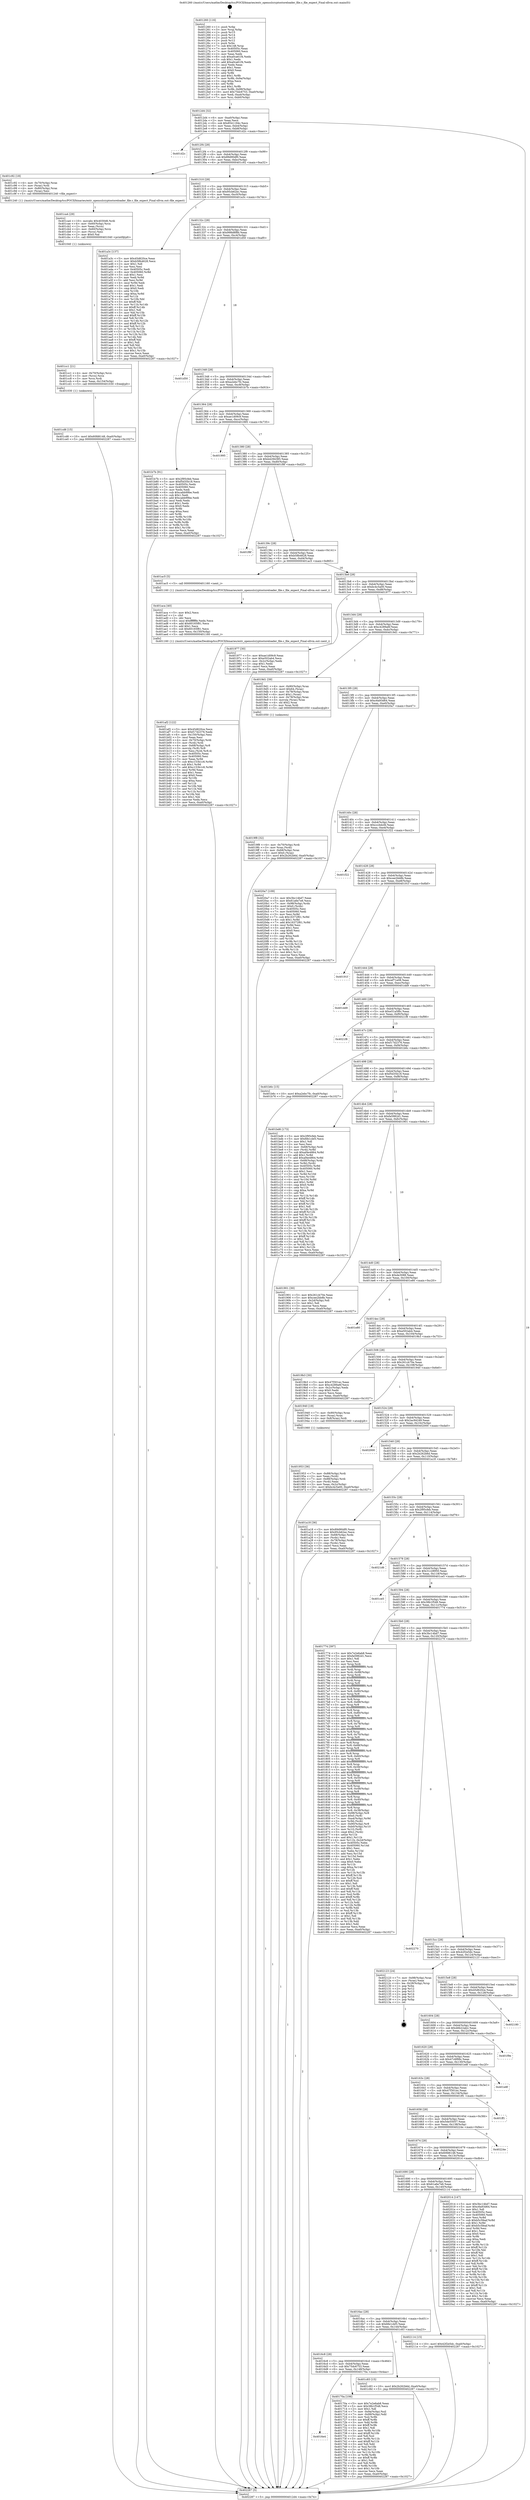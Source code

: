 digraph "0x401260" {
  label = "0x401260 (/mnt/c/Users/mathe/Desktop/tcc/POCII/binaries/extr_opensslcryptostoreloader_file.c_file_expect_Final-ollvm.out::main(0))"
  labelloc = "t"
  node[shape=record]

  Entry [label="",width=0.3,height=0.3,shape=circle,fillcolor=black,style=filled]
  "0x4012d4" [label="{
     0x4012d4 [32]\l
     | [instrs]\l
     &nbsp;&nbsp;0x4012d4 \<+6\>: mov -0xa0(%rbp),%eax\l
     &nbsp;&nbsp;0x4012da \<+2\>: mov %eax,%ecx\l
     &nbsp;&nbsp;0x4012dc \<+6\>: sub $0x8541194c,%ecx\l
     &nbsp;&nbsp;0x4012e2 \<+6\>: mov %eax,-0xb4(%rbp)\l
     &nbsp;&nbsp;0x4012e8 \<+6\>: mov %ecx,-0xb8(%rbp)\l
     &nbsp;&nbsp;0x4012ee \<+6\>: je 0000000000401d2c \<main+0xacc\>\l
  }"]
  "0x401d2c" [label="{
     0x401d2c\l
  }", style=dashed]
  "0x4012f4" [label="{
     0x4012f4 [28]\l
     | [instrs]\l
     &nbsp;&nbsp;0x4012f4 \<+5\>: jmp 00000000004012f9 \<main+0x99\>\l
     &nbsp;&nbsp;0x4012f9 \<+6\>: mov -0xb4(%rbp),%eax\l
     &nbsp;&nbsp;0x4012ff \<+5\>: sub $0x89d90df0,%eax\l
     &nbsp;&nbsp;0x401304 \<+6\>: mov %eax,-0xbc(%rbp)\l
     &nbsp;&nbsp;0x40130a \<+6\>: je 0000000000401c92 \<main+0xa32\>\l
  }"]
  Exit [label="",width=0.3,height=0.3,shape=circle,fillcolor=black,style=filled,peripheries=2]
  "0x401c92" [label="{
     0x401c92 [18]\l
     | [instrs]\l
     &nbsp;&nbsp;0x401c92 \<+4\>: mov -0x70(%rbp),%rax\l
     &nbsp;&nbsp;0x401c96 \<+3\>: mov (%rax),%rdi\l
     &nbsp;&nbsp;0x401c99 \<+4\>: mov -0x80(%rbp),%rax\l
     &nbsp;&nbsp;0x401c9d \<+2\>: mov (%rax),%esi\l
     &nbsp;&nbsp;0x401c9f \<+5\>: call 0000000000401240 \<file_expect\>\l
     | [calls]\l
     &nbsp;&nbsp;0x401240 \{1\} (/mnt/c/Users/mathe/Desktop/tcc/POCII/binaries/extr_opensslcryptostoreloader_file.c_file_expect_Final-ollvm.out::file_expect)\l
  }"]
  "0x401310" [label="{
     0x401310 [28]\l
     | [instrs]\l
     &nbsp;&nbsp;0x401310 \<+5\>: jmp 0000000000401315 \<main+0xb5\>\l
     &nbsp;&nbsp;0x401315 \<+6\>: mov -0xb4(%rbp),%eax\l
     &nbsp;&nbsp;0x40131b \<+5\>: sub $0x95cb62ec,%eax\l
     &nbsp;&nbsp;0x401320 \<+6\>: mov %eax,-0xc0(%rbp)\l
     &nbsp;&nbsp;0x401326 \<+6\>: je 0000000000401a3c \<main+0x7dc\>\l
  }"]
  "0x401cd6" [label="{
     0x401cd6 [15]\l
     | [instrs]\l
     &nbsp;&nbsp;0x401cd6 \<+10\>: movl $0x60fd6148,-0xa0(%rbp)\l
     &nbsp;&nbsp;0x401ce0 \<+5\>: jmp 0000000000402287 \<main+0x1027\>\l
  }"]
  "0x401a3c" [label="{
     0x401a3c [137]\l
     | [instrs]\l
     &nbsp;&nbsp;0x401a3c \<+5\>: mov $0x45d620ce,%eax\l
     &nbsp;&nbsp;0x401a41 \<+5\>: mov $0xb58b4628,%ecx\l
     &nbsp;&nbsp;0x401a46 \<+2\>: mov $0x1,%dl\l
     &nbsp;&nbsp;0x401a48 \<+2\>: xor %esi,%esi\l
     &nbsp;&nbsp;0x401a4a \<+7\>: mov 0x40505c,%edi\l
     &nbsp;&nbsp;0x401a51 \<+8\>: mov 0x405060,%r8d\l
     &nbsp;&nbsp;0x401a59 \<+3\>: sub $0x1,%esi\l
     &nbsp;&nbsp;0x401a5c \<+3\>: mov %edi,%r9d\l
     &nbsp;&nbsp;0x401a5f \<+3\>: add %esi,%r9d\l
     &nbsp;&nbsp;0x401a62 \<+4\>: imul %r9d,%edi\l
     &nbsp;&nbsp;0x401a66 \<+3\>: and $0x1,%edi\l
     &nbsp;&nbsp;0x401a69 \<+3\>: cmp $0x0,%edi\l
     &nbsp;&nbsp;0x401a6c \<+4\>: sete %r10b\l
     &nbsp;&nbsp;0x401a70 \<+4\>: cmp $0xa,%r8d\l
     &nbsp;&nbsp;0x401a74 \<+4\>: setl %r11b\l
     &nbsp;&nbsp;0x401a78 \<+3\>: mov %r10b,%bl\l
     &nbsp;&nbsp;0x401a7b \<+3\>: xor $0xff,%bl\l
     &nbsp;&nbsp;0x401a7e \<+3\>: mov %r11b,%r14b\l
     &nbsp;&nbsp;0x401a81 \<+4\>: xor $0xff,%r14b\l
     &nbsp;&nbsp;0x401a85 \<+3\>: xor $0x1,%dl\l
     &nbsp;&nbsp;0x401a88 \<+3\>: mov %bl,%r15b\l
     &nbsp;&nbsp;0x401a8b \<+4\>: and $0xff,%r15b\l
     &nbsp;&nbsp;0x401a8f \<+3\>: and %dl,%r10b\l
     &nbsp;&nbsp;0x401a92 \<+3\>: mov %r14b,%r12b\l
     &nbsp;&nbsp;0x401a95 \<+4\>: and $0xff,%r12b\l
     &nbsp;&nbsp;0x401a99 \<+3\>: and %dl,%r11b\l
     &nbsp;&nbsp;0x401a9c \<+3\>: or %r10b,%r15b\l
     &nbsp;&nbsp;0x401a9f \<+3\>: or %r11b,%r12b\l
     &nbsp;&nbsp;0x401aa2 \<+3\>: xor %r12b,%r15b\l
     &nbsp;&nbsp;0x401aa5 \<+3\>: or %r14b,%bl\l
     &nbsp;&nbsp;0x401aa8 \<+3\>: xor $0xff,%bl\l
     &nbsp;&nbsp;0x401aab \<+3\>: or $0x1,%dl\l
     &nbsp;&nbsp;0x401aae \<+2\>: and %dl,%bl\l
     &nbsp;&nbsp;0x401ab0 \<+3\>: or %bl,%r15b\l
     &nbsp;&nbsp;0x401ab3 \<+4\>: test $0x1,%r15b\l
     &nbsp;&nbsp;0x401ab7 \<+3\>: cmovne %ecx,%eax\l
     &nbsp;&nbsp;0x401aba \<+6\>: mov %eax,-0xa0(%rbp)\l
     &nbsp;&nbsp;0x401ac0 \<+5\>: jmp 0000000000402287 \<main+0x1027\>\l
  }"]
  "0x40132c" [label="{
     0x40132c [28]\l
     | [instrs]\l
     &nbsp;&nbsp;0x40132c \<+5\>: jmp 0000000000401331 \<main+0xd1\>\l
     &nbsp;&nbsp;0x401331 \<+6\>: mov -0xb4(%rbp),%eax\l
     &nbsp;&nbsp;0x401337 \<+5\>: sub $0x998d8f8b,%eax\l
     &nbsp;&nbsp;0x40133c \<+6\>: mov %eax,-0xc4(%rbp)\l
     &nbsp;&nbsp;0x401342 \<+6\>: je 0000000000401d50 \<main+0xaf0\>\l
  }"]
  "0x401cc1" [label="{
     0x401cc1 [21]\l
     | [instrs]\l
     &nbsp;&nbsp;0x401cc1 \<+4\>: mov -0x70(%rbp),%rcx\l
     &nbsp;&nbsp;0x401cc5 \<+3\>: mov (%rcx),%rcx\l
     &nbsp;&nbsp;0x401cc8 \<+3\>: mov %rcx,%rdi\l
     &nbsp;&nbsp;0x401ccb \<+6\>: mov %eax,-0x154(%rbp)\l
     &nbsp;&nbsp;0x401cd1 \<+5\>: call 0000000000401030 \<free@plt\>\l
     | [calls]\l
     &nbsp;&nbsp;0x401030 \{1\} (unknown)\l
  }"]
  "0x401d50" [label="{
     0x401d50\l
  }", style=dashed]
  "0x401348" [label="{
     0x401348 [28]\l
     | [instrs]\l
     &nbsp;&nbsp;0x401348 \<+5\>: jmp 000000000040134d \<main+0xed\>\l
     &nbsp;&nbsp;0x40134d \<+6\>: mov -0xb4(%rbp),%eax\l
     &nbsp;&nbsp;0x401353 \<+5\>: sub $0xa2ebc7fc,%eax\l
     &nbsp;&nbsp;0x401358 \<+6\>: mov %eax,-0xc8(%rbp)\l
     &nbsp;&nbsp;0x40135e \<+6\>: je 0000000000401b7b \<main+0x91b\>\l
  }"]
  "0x401ca4" [label="{
     0x401ca4 [29]\l
     | [instrs]\l
     &nbsp;&nbsp;0x401ca4 \<+10\>: movabs $0x4030d6,%rdi\l
     &nbsp;&nbsp;0x401cae \<+4\>: mov -0x60(%rbp),%rcx\l
     &nbsp;&nbsp;0x401cb2 \<+2\>: mov %eax,(%rcx)\l
     &nbsp;&nbsp;0x401cb4 \<+4\>: mov -0x60(%rbp),%rcx\l
     &nbsp;&nbsp;0x401cb8 \<+2\>: mov (%rcx),%esi\l
     &nbsp;&nbsp;0x401cba \<+2\>: mov $0x0,%al\l
     &nbsp;&nbsp;0x401cbc \<+5\>: call 0000000000401040 \<printf@plt\>\l
     | [calls]\l
     &nbsp;&nbsp;0x401040 \{1\} (unknown)\l
  }"]
  "0x401b7b" [label="{
     0x401b7b [91]\l
     | [instrs]\l
     &nbsp;&nbsp;0x401b7b \<+5\>: mov $0x2f95cfeb,%eax\l
     &nbsp;&nbsp;0x401b80 \<+5\>: mov $0xf5d35b18,%ecx\l
     &nbsp;&nbsp;0x401b85 \<+7\>: mov 0x40505c,%edx\l
     &nbsp;&nbsp;0x401b8c \<+7\>: mov 0x405060,%esi\l
     &nbsp;&nbsp;0x401b93 \<+2\>: mov %edx,%edi\l
     &nbsp;&nbsp;0x401b95 \<+6\>: sub $0xcabb99be,%edi\l
     &nbsp;&nbsp;0x401b9b \<+3\>: sub $0x1,%edi\l
     &nbsp;&nbsp;0x401b9e \<+6\>: add $0xcabb99be,%edi\l
     &nbsp;&nbsp;0x401ba4 \<+3\>: imul %edi,%edx\l
     &nbsp;&nbsp;0x401ba7 \<+3\>: and $0x1,%edx\l
     &nbsp;&nbsp;0x401baa \<+3\>: cmp $0x0,%edx\l
     &nbsp;&nbsp;0x401bad \<+4\>: sete %r8b\l
     &nbsp;&nbsp;0x401bb1 \<+3\>: cmp $0xa,%esi\l
     &nbsp;&nbsp;0x401bb4 \<+4\>: setl %r9b\l
     &nbsp;&nbsp;0x401bb8 \<+3\>: mov %r8b,%r10b\l
     &nbsp;&nbsp;0x401bbb \<+3\>: and %r9b,%r10b\l
     &nbsp;&nbsp;0x401bbe \<+3\>: xor %r9b,%r8b\l
     &nbsp;&nbsp;0x401bc1 \<+3\>: or %r8b,%r10b\l
     &nbsp;&nbsp;0x401bc4 \<+4\>: test $0x1,%r10b\l
     &nbsp;&nbsp;0x401bc8 \<+3\>: cmovne %ecx,%eax\l
     &nbsp;&nbsp;0x401bcb \<+6\>: mov %eax,-0xa0(%rbp)\l
     &nbsp;&nbsp;0x401bd1 \<+5\>: jmp 0000000000402287 \<main+0x1027\>\l
  }"]
  "0x401364" [label="{
     0x401364 [28]\l
     | [instrs]\l
     &nbsp;&nbsp;0x401364 \<+5\>: jmp 0000000000401369 \<main+0x109\>\l
     &nbsp;&nbsp;0x401369 \<+6\>: mov -0xb4(%rbp),%eax\l
     &nbsp;&nbsp;0x40136f \<+5\>: sub $0xae1d09c9,%eax\l
     &nbsp;&nbsp;0x401374 \<+6\>: mov %eax,-0xcc(%rbp)\l
     &nbsp;&nbsp;0x40137a \<+6\>: je 0000000000401995 \<main+0x735\>\l
  }"]
  "0x401af2" [label="{
     0x401af2 [122]\l
     | [instrs]\l
     &nbsp;&nbsp;0x401af2 \<+5\>: mov $0x45d620ce,%ecx\l
     &nbsp;&nbsp;0x401af7 \<+5\>: mov $0xf17d2376,%edx\l
     &nbsp;&nbsp;0x401afc \<+6\>: mov -0x150(%rbp),%esi\l
     &nbsp;&nbsp;0x401b02 \<+3\>: imul %eax,%esi\l
     &nbsp;&nbsp;0x401b05 \<+4\>: mov -0x70(%rbp),%rdi\l
     &nbsp;&nbsp;0x401b09 \<+3\>: mov (%rdi),%rdi\l
     &nbsp;&nbsp;0x401b0c \<+4\>: mov -0x68(%rbp),%r8\l
     &nbsp;&nbsp;0x401b10 \<+3\>: movslq (%r8),%r8\l
     &nbsp;&nbsp;0x401b13 \<+4\>: mov %esi,(%rdi,%r8,4)\l
     &nbsp;&nbsp;0x401b17 \<+7\>: mov 0x40505c,%eax\l
     &nbsp;&nbsp;0x401b1e \<+7\>: mov 0x405060,%esi\l
     &nbsp;&nbsp;0x401b25 \<+3\>: mov %eax,%r9d\l
     &nbsp;&nbsp;0x401b28 \<+7\>: sub $0xc153b1c6,%r9d\l
     &nbsp;&nbsp;0x401b2f \<+4\>: sub $0x1,%r9d\l
     &nbsp;&nbsp;0x401b33 \<+7\>: add $0xc153b1c6,%r9d\l
     &nbsp;&nbsp;0x401b3a \<+4\>: imul %r9d,%eax\l
     &nbsp;&nbsp;0x401b3e \<+3\>: and $0x1,%eax\l
     &nbsp;&nbsp;0x401b41 \<+3\>: cmp $0x0,%eax\l
     &nbsp;&nbsp;0x401b44 \<+4\>: sete %r10b\l
     &nbsp;&nbsp;0x401b48 \<+3\>: cmp $0xa,%esi\l
     &nbsp;&nbsp;0x401b4b \<+4\>: setl %r11b\l
     &nbsp;&nbsp;0x401b4f \<+3\>: mov %r10b,%bl\l
     &nbsp;&nbsp;0x401b52 \<+3\>: and %r11b,%bl\l
     &nbsp;&nbsp;0x401b55 \<+3\>: xor %r11b,%r10b\l
     &nbsp;&nbsp;0x401b58 \<+3\>: or %r10b,%bl\l
     &nbsp;&nbsp;0x401b5b \<+3\>: test $0x1,%bl\l
     &nbsp;&nbsp;0x401b5e \<+3\>: cmovne %edx,%ecx\l
     &nbsp;&nbsp;0x401b61 \<+6\>: mov %ecx,-0xa0(%rbp)\l
     &nbsp;&nbsp;0x401b67 \<+5\>: jmp 0000000000402287 \<main+0x1027\>\l
  }"]
  "0x401995" [label="{
     0x401995\l
  }", style=dashed]
  "0x401380" [label="{
     0x401380 [28]\l
     | [instrs]\l
     &nbsp;&nbsp;0x401380 \<+5\>: jmp 0000000000401385 \<main+0x125\>\l
     &nbsp;&nbsp;0x401385 \<+6\>: mov -0xb4(%rbp),%eax\l
     &nbsp;&nbsp;0x40138b \<+5\>: sub $0xb4294385,%eax\l
     &nbsp;&nbsp;0x401390 \<+6\>: mov %eax,-0xd0(%rbp)\l
     &nbsp;&nbsp;0x401396 \<+6\>: je 0000000000401f8f \<main+0xd2f\>\l
  }"]
  "0x401aca" [label="{
     0x401aca [40]\l
     | [instrs]\l
     &nbsp;&nbsp;0x401aca \<+5\>: mov $0x2,%ecx\l
     &nbsp;&nbsp;0x401acf \<+1\>: cltd\l
     &nbsp;&nbsp;0x401ad0 \<+2\>: idiv %ecx\l
     &nbsp;&nbsp;0x401ad2 \<+6\>: imul $0xfffffffe,%edx,%ecx\l
     &nbsp;&nbsp;0x401ad8 \<+6\>: add $0x60165f81,%ecx\l
     &nbsp;&nbsp;0x401ade \<+3\>: add $0x1,%ecx\l
     &nbsp;&nbsp;0x401ae1 \<+6\>: sub $0x60165f81,%ecx\l
     &nbsp;&nbsp;0x401ae7 \<+6\>: mov %ecx,-0x150(%rbp)\l
     &nbsp;&nbsp;0x401aed \<+5\>: call 0000000000401160 \<next_i\>\l
     | [calls]\l
     &nbsp;&nbsp;0x401160 \{1\} (/mnt/c/Users/mathe/Desktop/tcc/POCII/binaries/extr_opensslcryptostoreloader_file.c_file_expect_Final-ollvm.out::next_i)\l
  }"]
  "0x401f8f" [label="{
     0x401f8f\l
  }", style=dashed]
  "0x40139c" [label="{
     0x40139c [28]\l
     | [instrs]\l
     &nbsp;&nbsp;0x40139c \<+5\>: jmp 00000000004013a1 \<main+0x141\>\l
     &nbsp;&nbsp;0x4013a1 \<+6\>: mov -0xb4(%rbp),%eax\l
     &nbsp;&nbsp;0x4013a7 \<+5\>: sub $0xb58b4628,%eax\l
     &nbsp;&nbsp;0x4013ac \<+6\>: mov %eax,-0xd4(%rbp)\l
     &nbsp;&nbsp;0x4013b2 \<+6\>: je 0000000000401ac5 \<main+0x865\>\l
  }"]
  "0x4019f8" [label="{
     0x4019f8 [32]\l
     | [instrs]\l
     &nbsp;&nbsp;0x4019f8 \<+4\>: mov -0x70(%rbp),%rdi\l
     &nbsp;&nbsp;0x4019fc \<+3\>: mov %rax,(%rdi)\l
     &nbsp;&nbsp;0x4019ff \<+4\>: mov -0x68(%rbp),%rax\l
     &nbsp;&nbsp;0x401a03 \<+6\>: movl $0x0,(%rax)\l
     &nbsp;&nbsp;0x401a09 \<+10\>: movl $0x2b262b6d,-0xa0(%rbp)\l
     &nbsp;&nbsp;0x401a13 \<+5\>: jmp 0000000000402287 \<main+0x1027\>\l
  }"]
  "0x401ac5" [label="{
     0x401ac5 [5]\l
     | [instrs]\l
     &nbsp;&nbsp;0x401ac5 \<+5\>: call 0000000000401160 \<next_i\>\l
     | [calls]\l
     &nbsp;&nbsp;0x401160 \{1\} (/mnt/c/Users/mathe/Desktop/tcc/POCII/binaries/extr_opensslcryptostoreloader_file.c_file_expect_Final-ollvm.out::next_i)\l
  }"]
  "0x4013b8" [label="{
     0x4013b8 [28]\l
     | [instrs]\l
     &nbsp;&nbsp;0x4013b8 \<+5\>: jmp 00000000004013bd \<main+0x15d\>\l
     &nbsp;&nbsp;0x4013bd \<+6\>: mov -0xb4(%rbp),%eax\l
     &nbsp;&nbsp;0x4013c3 \<+5\>: sub $0xbc4c5a00,%eax\l
     &nbsp;&nbsp;0x4013c8 \<+6\>: mov %eax,-0xd8(%rbp)\l
     &nbsp;&nbsp;0x4013ce \<+6\>: je 0000000000401977 \<main+0x717\>\l
  }"]
  "0x401953" [label="{
     0x401953 [36]\l
     | [instrs]\l
     &nbsp;&nbsp;0x401953 \<+7\>: mov -0x88(%rbp),%rdi\l
     &nbsp;&nbsp;0x40195a \<+2\>: mov %eax,(%rdi)\l
     &nbsp;&nbsp;0x40195c \<+7\>: mov -0x88(%rbp),%rdi\l
     &nbsp;&nbsp;0x401963 \<+2\>: mov (%rdi),%eax\l
     &nbsp;&nbsp;0x401965 \<+3\>: mov %eax,-0x2c(%rbp)\l
     &nbsp;&nbsp;0x401968 \<+10\>: movl $0xbc4c5a00,-0xa0(%rbp)\l
     &nbsp;&nbsp;0x401972 \<+5\>: jmp 0000000000402287 \<main+0x1027\>\l
  }"]
  "0x401977" [label="{
     0x401977 [30]\l
     | [instrs]\l
     &nbsp;&nbsp;0x401977 \<+5\>: mov $0xae1d09c9,%eax\l
     &nbsp;&nbsp;0x40197c \<+5\>: mov $0xe502ab4,%ecx\l
     &nbsp;&nbsp;0x401981 \<+3\>: mov -0x2c(%rbp),%edx\l
     &nbsp;&nbsp;0x401984 \<+3\>: cmp $0x1,%edx\l
     &nbsp;&nbsp;0x401987 \<+3\>: cmovl %ecx,%eax\l
     &nbsp;&nbsp;0x40198a \<+6\>: mov %eax,-0xa0(%rbp)\l
     &nbsp;&nbsp;0x401990 \<+5\>: jmp 0000000000402287 \<main+0x1027\>\l
  }"]
  "0x4013d4" [label="{
     0x4013d4 [28]\l
     | [instrs]\l
     &nbsp;&nbsp;0x4013d4 \<+5\>: jmp 00000000004013d9 \<main+0x179\>\l
     &nbsp;&nbsp;0x4013d9 \<+6\>: mov -0xb4(%rbp),%eax\l
     &nbsp;&nbsp;0x4013df \<+5\>: sub $0xc4289a6f,%eax\l
     &nbsp;&nbsp;0x4013e4 \<+6\>: mov %eax,-0xdc(%rbp)\l
     &nbsp;&nbsp;0x4013ea \<+6\>: je 00000000004019d1 \<main+0x771\>\l
  }"]
  "0x401260" [label="{
     0x401260 [116]\l
     | [instrs]\l
     &nbsp;&nbsp;0x401260 \<+1\>: push %rbp\l
     &nbsp;&nbsp;0x401261 \<+3\>: mov %rsp,%rbp\l
     &nbsp;&nbsp;0x401264 \<+2\>: push %r15\l
     &nbsp;&nbsp;0x401266 \<+2\>: push %r14\l
     &nbsp;&nbsp;0x401268 \<+2\>: push %r13\l
     &nbsp;&nbsp;0x40126a \<+2\>: push %r12\l
     &nbsp;&nbsp;0x40126c \<+1\>: push %rbx\l
     &nbsp;&nbsp;0x40126d \<+7\>: sub $0x148,%rsp\l
     &nbsp;&nbsp;0x401274 \<+7\>: mov 0x40505c,%eax\l
     &nbsp;&nbsp;0x40127b \<+7\>: mov 0x405060,%ecx\l
     &nbsp;&nbsp;0x401282 \<+2\>: mov %eax,%edx\l
     &nbsp;&nbsp;0x401284 \<+6\>: sub $0xa0ca61f4,%edx\l
     &nbsp;&nbsp;0x40128a \<+3\>: sub $0x1,%edx\l
     &nbsp;&nbsp;0x40128d \<+6\>: add $0xa0ca61f4,%edx\l
     &nbsp;&nbsp;0x401293 \<+3\>: imul %edx,%eax\l
     &nbsp;&nbsp;0x401296 \<+3\>: and $0x1,%eax\l
     &nbsp;&nbsp;0x401299 \<+3\>: cmp $0x0,%eax\l
     &nbsp;&nbsp;0x40129c \<+4\>: sete %r8b\l
     &nbsp;&nbsp;0x4012a0 \<+4\>: and $0x1,%r8b\l
     &nbsp;&nbsp;0x4012a4 \<+7\>: mov %r8b,-0x9a(%rbp)\l
     &nbsp;&nbsp;0x4012ab \<+3\>: cmp $0xa,%ecx\l
     &nbsp;&nbsp;0x4012ae \<+4\>: setl %r8b\l
     &nbsp;&nbsp;0x4012b2 \<+4\>: and $0x1,%r8b\l
     &nbsp;&nbsp;0x4012b6 \<+7\>: mov %r8b,-0x99(%rbp)\l
     &nbsp;&nbsp;0x4012bd \<+10\>: movl $0x75dc6753,-0xa0(%rbp)\l
     &nbsp;&nbsp;0x4012c7 \<+6\>: mov %edi,-0xa4(%rbp)\l
     &nbsp;&nbsp;0x4012cd \<+7\>: mov %rsi,-0xb0(%rbp)\l
  }"]
  "0x4019d1" [label="{
     0x4019d1 [39]\l
     | [instrs]\l
     &nbsp;&nbsp;0x4019d1 \<+4\>: mov -0x80(%rbp),%rax\l
     &nbsp;&nbsp;0x4019d5 \<+6\>: movl $0x64,(%rax)\l
     &nbsp;&nbsp;0x4019db \<+4\>: mov -0x78(%rbp),%rax\l
     &nbsp;&nbsp;0x4019df \<+6\>: movl $0x1,(%rax)\l
     &nbsp;&nbsp;0x4019e5 \<+4\>: mov -0x78(%rbp),%rax\l
     &nbsp;&nbsp;0x4019e9 \<+3\>: movslq (%rax),%rax\l
     &nbsp;&nbsp;0x4019ec \<+4\>: shl $0x2,%rax\l
     &nbsp;&nbsp;0x4019f0 \<+3\>: mov %rax,%rdi\l
     &nbsp;&nbsp;0x4019f3 \<+5\>: call 0000000000401050 \<malloc@plt\>\l
     | [calls]\l
     &nbsp;&nbsp;0x401050 \{1\} (unknown)\l
  }"]
  "0x4013f0" [label="{
     0x4013f0 [28]\l
     | [instrs]\l
     &nbsp;&nbsp;0x4013f0 \<+5\>: jmp 00000000004013f5 \<main+0x195\>\l
     &nbsp;&nbsp;0x4013f5 \<+6\>: mov -0xb4(%rbp),%eax\l
     &nbsp;&nbsp;0x4013fb \<+5\>: sub $0xc6a93d64,%eax\l
     &nbsp;&nbsp;0x401400 \<+6\>: mov %eax,-0xe0(%rbp)\l
     &nbsp;&nbsp;0x401406 \<+6\>: je 00000000004020a7 \<main+0xe47\>\l
  }"]
  "0x402287" [label="{
     0x402287 [5]\l
     | [instrs]\l
     &nbsp;&nbsp;0x402287 \<+5\>: jmp 00000000004012d4 \<main+0x74\>\l
  }"]
  "0x4020a7" [label="{
     0x4020a7 [109]\l
     | [instrs]\l
     &nbsp;&nbsp;0x4020a7 \<+5\>: mov $0x3bc14bd7,%eax\l
     &nbsp;&nbsp;0x4020ac \<+5\>: mov $0x61a6e7e6,%ecx\l
     &nbsp;&nbsp;0x4020b1 \<+7\>: mov -0x98(%rbp),%rdx\l
     &nbsp;&nbsp;0x4020b8 \<+6\>: movl $0x0,(%rdx)\l
     &nbsp;&nbsp;0x4020be \<+7\>: mov 0x40505c,%esi\l
     &nbsp;&nbsp;0x4020c5 \<+7\>: mov 0x405060,%edi\l
     &nbsp;&nbsp;0x4020cc \<+3\>: mov %esi,%r8d\l
     &nbsp;&nbsp;0x4020cf \<+7\>: sub $0x16372f61,%r8d\l
     &nbsp;&nbsp;0x4020d6 \<+4\>: sub $0x1,%r8d\l
     &nbsp;&nbsp;0x4020da \<+7\>: add $0x16372f61,%r8d\l
     &nbsp;&nbsp;0x4020e1 \<+4\>: imul %r8d,%esi\l
     &nbsp;&nbsp;0x4020e5 \<+3\>: and $0x1,%esi\l
     &nbsp;&nbsp;0x4020e8 \<+3\>: cmp $0x0,%esi\l
     &nbsp;&nbsp;0x4020eb \<+4\>: sete %r9b\l
     &nbsp;&nbsp;0x4020ef \<+3\>: cmp $0xa,%edi\l
     &nbsp;&nbsp;0x4020f2 \<+4\>: setl %r10b\l
     &nbsp;&nbsp;0x4020f6 \<+3\>: mov %r9b,%r11b\l
     &nbsp;&nbsp;0x4020f9 \<+3\>: and %r10b,%r11b\l
     &nbsp;&nbsp;0x4020fc \<+3\>: xor %r10b,%r9b\l
     &nbsp;&nbsp;0x4020ff \<+3\>: or %r9b,%r11b\l
     &nbsp;&nbsp;0x402102 \<+4\>: test $0x1,%r11b\l
     &nbsp;&nbsp;0x402106 \<+3\>: cmovne %ecx,%eax\l
     &nbsp;&nbsp;0x402109 \<+6\>: mov %eax,-0xa0(%rbp)\l
     &nbsp;&nbsp;0x40210f \<+5\>: jmp 0000000000402287 \<main+0x1027\>\l
  }"]
  "0x40140c" [label="{
     0x40140c [28]\l
     | [instrs]\l
     &nbsp;&nbsp;0x40140c \<+5\>: jmp 0000000000401411 \<main+0x1b1\>\l
     &nbsp;&nbsp;0x401411 \<+6\>: mov -0xb4(%rbp),%eax\l
     &nbsp;&nbsp;0x401417 \<+5\>: sub $0xcccbdcfd,%eax\l
     &nbsp;&nbsp;0x40141c \<+6\>: mov %eax,-0xe4(%rbp)\l
     &nbsp;&nbsp;0x401422 \<+6\>: je 0000000000401f22 \<main+0xcc2\>\l
  }"]
  "0x4016e4" [label="{
     0x4016e4\l
  }", style=dashed]
  "0x401f22" [label="{
     0x401f22\l
  }", style=dashed]
  "0x401428" [label="{
     0x401428 [28]\l
     | [instrs]\l
     &nbsp;&nbsp;0x401428 \<+5\>: jmp 000000000040142d \<main+0x1cd\>\l
     &nbsp;&nbsp;0x40142d \<+6\>: mov -0xb4(%rbp),%eax\l
     &nbsp;&nbsp;0x401433 \<+5\>: sub $0xcee2bb8b,%eax\l
     &nbsp;&nbsp;0x401438 \<+6\>: mov %eax,-0xe8(%rbp)\l
     &nbsp;&nbsp;0x40143e \<+6\>: je 000000000040191f \<main+0x6bf\>\l
  }"]
  "0x40170a" [label="{
     0x40170a [106]\l
     | [instrs]\l
     &nbsp;&nbsp;0x40170a \<+5\>: mov $0x7e2e6ab8,%eax\l
     &nbsp;&nbsp;0x40170f \<+5\>: mov $0x38b1f548,%ecx\l
     &nbsp;&nbsp;0x401714 \<+2\>: mov $0x1,%dl\l
     &nbsp;&nbsp;0x401716 \<+7\>: mov -0x9a(%rbp),%sil\l
     &nbsp;&nbsp;0x40171d \<+7\>: mov -0x99(%rbp),%dil\l
     &nbsp;&nbsp;0x401724 \<+3\>: mov %sil,%r8b\l
     &nbsp;&nbsp;0x401727 \<+4\>: xor $0xff,%r8b\l
     &nbsp;&nbsp;0x40172b \<+3\>: mov %dil,%r9b\l
     &nbsp;&nbsp;0x40172e \<+4\>: xor $0xff,%r9b\l
     &nbsp;&nbsp;0x401732 \<+3\>: xor $0x1,%dl\l
     &nbsp;&nbsp;0x401735 \<+3\>: mov %r8b,%r10b\l
     &nbsp;&nbsp;0x401738 \<+4\>: and $0xff,%r10b\l
     &nbsp;&nbsp;0x40173c \<+3\>: and %dl,%sil\l
     &nbsp;&nbsp;0x40173f \<+3\>: mov %r9b,%r11b\l
     &nbsp;&nbsp;0x401742 \<+4\>: and $0xff,%r11b\l
     &nbsp;&nbsp;0x401746 \<+3\>: and %dl,%dil\l
     &nbsp;&nbsp;0x401749 \<+3\>: or %sil,%r10b\l
     &nbsp;&nbsp;0x40174c \<+3\>: or %dil,%r11b\l
     &nbsp;&nbsp;0x40174f \<+3\>: xor %r11b,%r10b\l
     &nbsp;&nbsp;0x401752 \<+3\>: or %r9b,%r8b\l
     &nbsp;&nbsp;0x401755 \<+4\>: xor $0xff,%r8b\l
     &nbsp;&nbsp;0x401759 \<+3\>: or $0x1,%dl\l
     &nbsp;&nbsp;0x40175c \<+3\>: and %dl,%r8b\l
     &nbsp;&nbsp;0x40175f \<+3\>: or %r8b,%r10b\l
     &nbsp;&nbsp;0x401762 \<+4\>: test $0x1,%r10b\l
     &nbsp;&nbsp;0x401766 \<+3\>: cmovne %ecx,%eax\l
     &nbsp;&nbsp;0x401769 \<+6\>: mov %eax,-0xa0(%rbp)\l
     &nbsp;&nbsp;0x40176f \<+5\>: jmp 0000000000402287 \<main+0x1027\>\l
  }"]
  "0x40191f" [label="{
     0x40191f\l
  }", style=dashed]
  "0x401444" [label="{
     0x401444 [28]\l
     | [instrs]\l
     &nbsp;&nbsp;0x401444 \<+5\>: jmp 0000000000401449 \<main+0x1e9\>\l
     &nbsp;&nbsp;0x401449 \<+6\>: mov -0xb4(%rbp),%eax\l
     &nbsp;&nbsp;0x40144f \<+5\>: sub $0xcef71e08,%eax\l
     &nbsp;&nbsp;0x401454 \<+6\>: mov %eax,-0xec(%rbp)\l
     &nbsp;&nbsp;0x40145a \<+6\>: je 0000000000401dd9 \<main+0xb79\>\l
  }"]
  "0x4016c8" [label="{
     0x4016c8 [28]\l
     | [instrs]\l
     &nbsp;&nbsp;0x4016c8 \<+5\>: jmp 00000000004016cd \<main+0x46d\>\l
     &nbsp;&nbsp;0x4016cd \<+6\>: mov -0xb4(%rbp),%eax\l
     &nbsp;&nbsp;0x4016d3 \<+5\>: sub $0x75dc6753,%eax\l
     &nbsp;&nbsp;0x4016d8 \<+6\>: mov %eax,-0x148(%rbp)\l
     &nbsp;&nbsp;0x4016de \<+6\>: je 000000000040170a \<main+0x4aa\>\l
  }"]
  "0x401dd9" [label="{
     0x401dd9\l
  }", style=dashed]
  "0x401460" [label="{
     0x401460 [28]\l
     | [instrs]\l
     &nbsp;&nbsp;0x401460 \<+5\>: jmp 0000000000401465 \<main+0x205\>\l
     &nbsp;&nbsp;0x401465 \<+6\>: mov -0xb4(%rbp),%eax\l
     &nbsp;&nbsp;0x40146b \<+5\>: sub $0xe51a5f6c,%eax\l
     &nbsp;&nbsp;0x401470 \<+6\>: mov %eax,-0xf0(%rbp)\l
     &nbsp;&nbsp;0x401476 \<+6\>: je 00000000004021f8 \<main+0xf98\>\l
  }"]
  "0x401c83" [label="{
     0x401c83 [15]\l
     | [instrs]\l
     &nbsp;&nbsp;0x401c83 \<+10\>: movl $0x2b262b6d,-0xa0(%rbp)\l
     &nbsp;&nbsp;0x401c8d \<+5\>: jmp 0000000000402287 \<main+0x1027\>\l
  }"]
  "0x4021f8" [label="{
     0x4021f8\l
  }", style=dashed]
  "0x40147c" [label="{
     0x40147c [28]\l
     | [instrs]\l
     &nbsp;&nbsp;0x40147c \<+5\>: jmp 0000000000401481 \<main+0x221\>\l
     &nbsp;&nbsp;0x401481 \<+6\>: mov -0xb4(%rbp),%eax\l
     &nbsp;&nbsp;0x401487 \<+5\>: sub $0xf17d2376,%eax\l
     &nbsp;&nbsp;0x40148c \<+6\>: mov %eax,-0xf4(%rbp)\l
     &nbsp;&nbsp;0x401492 \<+6\>: je 0000000000401b6c \<main+0x90c\>\l
  }"]
  "0x4016ac" [label="{
     0x4016ac [28]\l
     | [instrs]\l
     &nbsp;&nbsp;0x4016ac \<+5\>: jmp 00000000004016b1 \<main+0x451\>\l
     &nbsp;&nbsp;0x4016b1 \<+6\>: mov -0xb4(%rbp),%eax\l
     &nbsp;&nbsp;0x4016b7 \<+5\>: sub $0x6fe1cbf3,%eax\l
     &nbsp;&nbsp;0x4016bc \<+6\>: mov %eax,-0x144(%rbp)\l
     &nbsp;&nbsp;0x4016c2 \<+6\>: je 0000000000401c83 \<main+0xa23\>\l
  }"]
  "0x401b6c" [label="{
     0x401b6c [15]\l
     | [instrs]\l
     &nbsp;&nbsp;0x401b6c \<+10\>: movl $0xa2ebc7fc,-0xa0(%rbp)\l
     &nbsp;&nbsp;0x401b76 \<+5\>: jmp 0000000000402287 \<main+0x1027\>\l
  }"]
  "0x401498" [label="{
     0x401498 [28]\l
     | [instrs]\l
     &nbsp;&nbsp;0x401498 \<+5\>: jmp 000000000040149d \<main+0x23d\>\l
     &nbsp;&nbsp;0x40149d \<+6\>: mov -0xb4(%rbp),%eax\l
     &nbsp;&nbsp;0x4014a3 \<+5\>: sub $0xf5d35b18,%eax\l
     &nbsp;&nbsp;0x4014a8 \<+6\>: mov %eax,-0xf8(%rbp)\l
     &nbsp;&nbsp;0x4014ae \<+6\>: je 0000000000401bd6 \<main+0x976\>\l
  }"]
  "0x402114" [label="{
     0x402114 [15]\l
     | [instrs]\l
     &nbsp;&nbsp;0x402114 \<+10\>: movl $0x42f2e5dc,-0xa0(%rbp)\l
     &nbsp;&nbsp;0x40211e \<+5\>: jmp 0000000000402287 \<main+0x1027\>\l
  }"]
  "0x401bd6" [label="{
     0x401bd6 [173]\l
     | [instrs]\l
     &nbsp;&nbsp;0x401bd6 \<+5\>: mov $0x2f95cfeb,%eax\l
     &nbsp;&nbsp;0x401bdb \<+5\>: mov $0x6fe1cbf3,%ecx\l
     &nbsp;&nbsp;0x401be0 \<+2\>: mov $0x1,%dl\l
     &nbsp;&nbsp;0x401be2 \<+2\>: xor %esi,%esi\l
     &nbsp;&nbsp;0x401be4 \<+4\>: mov -0x68(%rbp),%rdi\l
     &nbsp;&nbsp;0x401be8 \<+3\>: mov (%rdi),%r8d\l
     &nbsp;&nbsp;0x401beb \<+7\>: sub $0xaf4e4864,%r8d\l
     &nbsp;&nbsp;0x401bf2 \<+4\>: add $0x1,%r8d\l
     &nbsp;&nbsp;0x401bf6 \<+7\>: add $0xaf4e4864,%r8d\l
     &nbsp;&nbsp;0x401bfd \<+4\>: mov -0x68(%rbp),%rdi\l
     &nbsp;&nbsp;0x401c01 \<+3\>: mov %r8d,(%rdi)\l
     &nbsp;&nbsp;0x401c04 \<+8\>: mov 0x40505c,%r8d\l
     &nbsp;&nbsp;0x401c0c \<+8\>: mov 0x405060,%r9d\l
     &nbsp;&nbsp;0x401c14 \<+3\>: sub $0x1,%esi\l
     &nbsp;&nbsp;0x401c17 \<+3\>: mov %r8d,%r10d\l
     &nbsp;&nbsp;0x401c1a \<+3\>: add %esi,%r10d\l
     &nbsp;&nbsp;0x401c1d \<+4\>: imul %r10d,%r8d\l
     &nbsp;&nbsp;0x401c21 \<+4\>: and $0x1,%r8d\l
     &nbsp;&nbsp;0x401c25 \<+4\>: cmp $0x0,%r8d\l
     &nbsp;&nbsp;0x401c29 \<+4\>: sete %r11b\l
     &nbsp;&nbsp;0x401c2d \<+4\>: cmp $0xa,%r9d\l
     &nbsp;&nbsp;0x401c31 \<+3\>: setl %bl\l
     &nbsp;&nbsp;0x401c34 \<+3\>: mov %r11b,%r14b\l
     &nbsp;&nbsp;0x401c37 \<+4\>: xor $0xff,%r14b\l
     &nbsp;&nbsp;0x401c3b \<+3\>: mov %bl,%r15b\l
     &nbsp;&nbsp;0x401c3e \<+4\>: xor $0xff,%r15b\l
     &nbsp;&nbsp;0x401c42 \<+3\>: xor $0x1,%dl\l
     &nbsp;&nbsp;0x401c45 \<+3\>: mov %r14b,%r12b\l
     &nbsp;&nbsp;0x401c48 \<+4\>: and $0xff,%r12b\l
     &nbsp;&nbsp;0x401c4c \<+3\>: and %dl,%r11b\l
     &nbsp;&nbsp;0x401c4f \<+3\>: mov %r15b,%r13b\l
     &nbsp;&nbsp;0x401c52 \<+4\>: and $0xff,%r13b\l
     &nbsp;&nbsp;0x401c56 \<+2\>: and %dl,%bl\l
     &nbsp;&nbsp;0x401c58 \<+3\>: or %r11b,%r12b\l
     &nbsp;&nbsp;0x401c5b \<+3\>: or %bl,%r13b\l
     &nbsp;&nbsp;0x401c5e \<+3\>: xor %r13b,%r12b\l
     &nbsp;&nbsp;0x401c61 \<+3\>: or %r15b,%r14b\l
     &nbsp;&nbsp;0x401c64 \<+4\>: xor $0xff,%r14b\l
     &nbsp;&nbsp;0x401c68 \<+3\>: or $0x1,%dl\l
     &nbsp;&nbsp;0x401c6b \<+3\>: and %dl,%r14b\l
     &nbsp;&nbsp;0x401c6e \<+3\>: or %r14b,%r12b\l
     &nbsp;&nbsp;0x401c71 \<+4\>: test $0x1,%r12b\l
     &nbsp;&nbsp;0x401c75 \<+3\>: cmovne %ecx,%eax\l
     &nbsp;&nbsp;0x401c78 \<+6\>: mov %eax,-0xa0(%rbp)\l
     &nbsp;&nbsp;0x401c7e \<+5\>: jmp 0000000000402287 \<main+0x1027\>\l
  }"]
  "0x4014b4" [label="{
     0x4014b4 [28]\l
     | [instrs]\l
     &nbsp;&nbsp;0x4014b4 \<+5\>: jmp 00000000004014b9 \<main+0x259\>\l
     &nbsp;&nbsp;0x4014b9 \<+6\>: mov -0xb4(%rbp),%eax\l
     &nbsp;&nbsp;0x4014bf \<+5\>: sub $0xfa5982d1,%eax\l
     &nbsp;&nbsp;0x4014c4 \<+6\>: mov %eax,-0xfc(%rbp)\l
     &nbsp;&nbsp;0x4014ca \<+6\>: je 0000000000401901 \<main+0x6a1\>\l
  }"]
  "0x401690" [label="{
     0x401690 [28]\l
     | [instrs]\l
     &nbsp;&nbsp;0x401690 \<+5\>: jmp 0000000000401695 \<main+0x435\>\l
     &nbsp;&nbsp;0x401695 \<+6\>: mov -0xb4(%rbp),%eax\l
     &nbsp;&nbsp;0x40169b \<+5\>: sub $0x61a6e7e6,%eax\l
     &nbsp;&nbsp;0x4016a0 \<+6\>: mov %eax,-0x140(%rbp)\l
     &nbsp;&nbsp;0x4016a6 \<+6\>: je 0000000000402114 \<main+0xeb4\>\l
  }"]
  "0x401901" [label="{
     0x401901 [30]\l
     | [instrs]\l
     &nbsp;&nbsp;0x401901 \<+5\>: mov $0x261cb70e,%eax\l
     &nbsp;&nbsp;0x401906 \<+5\>: mov $0xcee2bb8b,%ecx\l
     &nbsp;&nbsp;0x40190b \<+3\>: mov -0x2d(%rbp),%dl\l
     &nbsp;&nbsp;0x40190e \<+3\>: test $0x1,%dl\l
     &nbsp;&nbsp;0x401911 \<+3\>: cmovne %ecx,%eax\l
     &nbsp;&nbsp;0x401914 \<+6\>: mov %eax,-0xa0(%rbp)\l
     &nbsp;&nbsp;0x40191a \<+5\>: jmp 0000000000402287 \<main+0x1027\>\l
  }"]
  "0x4014d0" [label="{
     0x4014d0 [28]\l
     | [instrs]\l
     &nbsp;&nbsp;0x4014d0 \<+5\>: jmp 00000000004014d5 \<main+0x275\>\l
     &nbsp;&nbsp;0x4014d5 \<+6\>: mov -0xb4(%rbp),%eax\l
     &nbsp;&nbsp;0x4014db \<+5\>: sub $0xde3088,%eax\l
     &nbsp;&nbsp;0x4014e0 \<+6\>: mov %eax,-0x100(%rbp)\l
     &nbsp;&nbsp;0x4014e6 \<+6\>: je 0000000000401e80 \<main+0xc20\>\l
  }"]
  "0x402014" [label="{
     0x402014 [147]\l
     | [instrs]\l
     &nbsp;&nbsp;0x402014 \<+5\>: mov $0x3bc14bd7,%eax\l
     &nbsp;&nbsp;0x402019 \<+5\>: mov $0xc6a93d64,%ecx\l
     &nbsp;&nbsp;0x40201e \<+2\>: mov $0x1,%dl\l
     &nbsp;&nbsp;0x402020 \<+7\>: mov 0x40505c,%esi\l
     &nbsp;&nbsp;0x402027 \<+7\>: mov 0x405060,%edi\l
     &nbsp;&nbsp;0x40202e \<+3\>: mov %esi,%r8d\l
     &nbsp;&nbsp;0x402031 \<+7\>: sub $0xb5c5feaf,%r8d\l
     &nbsp;&nbsp;0x402038 \<+4\>: sub $0x1,%r8d\l
     &nbsp;&nbsp;0x40203c \<+7\>: add $0xb5c5feaf,%r8d\l
     &nbsp;&nbsp;0x402043 \<+4\>: imul %r8d,%esi\l
     &nbsp;&nbsp;0x402047 \<+3\>: and $0x1,%esi\l
     &nbsp;&nbsp;0x40204a \<+3\>: cmp $0x0,%esi\l
     &nbsp;&nbsp;0x40204d \<+4\>: sete %r9b\l
     &nbsp;&nbsp;0x402051 \<+3\>: cmp $0xa,%edi\l
     &nbsp;&nbsp;0x402054 \<+4\>: setl %r10b\l
     &nbsp;&nbsp;0x402058 \<+3\>: mov %r9b,%r11b\l
     &nbsp;&nbsp;0x40205b \<+4\>: xor $0xff,%r11b\l
     &nbsp;&nbsp;0x40205f \<+3\>: mov %r10b,%bl\l
     &nbsp;&nbsp;0x402062 \<+3\>: xor $0xff,%bl\l
     &nbsp;&nbsp;0x402065 \<+3\>: xor $0x1,%dl\l
     &nbsp;&nbsp;0x402068 \<+3\>: mov %r11b,%r14b\l
     &nbsp;&nbsp;0x40206b \<+4\>: and $0xff,%r14b\l
     &nbsp;&nbsp;0x40206f \<+3\>: and %dl,%r9b\l
     &nbsp;&nbsp;0x402072 \<+3\>: mov %bl,%r15b\l
     &nbsp;&nbsp;0x402075 \<+4\>: and $0xff,%r15b\l
     &nbsp;&nbsp;0x402079 \<+3\>: and %dl,%r10b\l
     &nbsp;&nbsp;0x40207c \<+3\>: or %r9b,%r14b\l
     &nbsp;&nbsp;0x40207f \<+3\>: or %r10b,%r15b\l
     &nbsp;&nbsp;0x402082 \<+3\>: xor %r15b,%r14b\l
     &nbsp;&nbsp;0x402085 \<+3\>: or %bl,%r11b\l
     &nbsp;&nbsp;0x402088 \<+4\>: xor $0xff,%r11b\l
     &nbsp;&nbsp;0x40208c \<+3\>: or $0x1,%dl\l
     &nbsp;&nbsp;0x40208f \<+3\>: and %dl,%r11b\l
     &nbsp;&nbsp;0x402092 \<+3\>: or %r11b,%r14b\l
     &nbsp;&nbsp;0x402095 \<+4\>: test $0x1,%r14b\l
     &nbsp;&nbsp;0x402099 \<+3\>: cmovne %ecx,%eax\l
     &nbsp;&nbsp;0x40209c \<+6\>: mov %eax,-0xa0(%rbp)\l
     &nbsp;&nbsp;0x4020a2 \<+5\>: jmp 0000000000402287 \<main+0x1027\>\l
  }"]
  "0x401e80" [label="{
     0x401e80\l
  }", style=dashed]
  "0x4014ec" [label="{
     0x4014ec [28]\l
     | [instrs]\l
     &nbsp;&nbsp;0x4014ec \<+5\>: jmp 00000000004014f1 \<main+0x291\>\l
     &nbsp;&nbsp;0x4014f1 \<+6\>: mov -0xb4(%rbp),%eax\l
     &nbsp;&nbsp;0x4014f7 \<+5\>: sub $0xe502ab4,%eax\l
     &nbsp;&nbsp;0x4014fc \<+6\>: mov %eax,-0x104(%rbp)\l
     &nbsp;&nbsp;0x401502 \<+6\>: je 00000000004019b3 \<main+0x753\>\l
  }"]
  "0x401674" [label="{
     0x401674 [28]\l
     | [instrs]\l
     &nbsp;&nbsp;0x401674 \<+5\>: jmp 0000000000401679 \<main+0x419\>\l
     &nbsp;&nbsp;0x401679 \<+6\>: mov -0xb4(%rbp),%eax\l
     &nbsp;&nbsp;0x40167f \<+5\>: sub $0x60fd6148,%eax\l
     &nbsp;&nbsp;0x401684 \<+6\>: mov %eax,-0x13c(%rbp)\l
     &nbsp;&nbsp;0x40168a \<+6\>: je 0000000000402014 \<main+0xdb4\>\l
  }"]
  "0x4019b3" [label="{
     0x4019b3 [30]\l
     | [instrs]\l
     &nbsp;&nbsp;0x4019b3 \<+5\>: mov $0x47f301ec,%eax\l
     &nbsp;&nbsp;0x4019b8 \<+5\>: mov $0xc4289a6f,%ecx\l
     &nbsp;&nbsp;0x4019bd \<+3\>: mov -0x2c(%rbp),%edx\l
     &nbsp;&nbsp;0x4019c0 \<+3\>: cmp $0x0,%edx\l
     &nbsp;&nbsp;0x4019c3 \<+3\>: cmove %ecx,%eax\l
     &nbsp;&nbsp;0x4019c6 \<+6\>: mov %eax,-0xa0(%rbp)\l
     &nbsp;&nbsp;0x4019cc \<+5\>: jmp 0000000000402287 \<main+0x1027\>\l
  }"]
  "0x401508" [label="{
     0x401508 [28]\l
     | [instrs]\l
     &nbsp;&nbsp;0x401508 \<+5\>: jmp 000000000040150d \<main+0x2ad\>\l
     &nbsp;&nbsp;0x40150d \<+6\>: mov -0xb4(%rbp),%eax\l
     &nbsp;&nbsp;0x401513 \<+5\>: sub $0x261cb70e,%eax\l
     &nbsp;&nbsp;0x401518 \<+6\>: mov %eax,-0x108(%rbp)\l
     &nbsp;&nbsp;0x40151e \<+6\>: je 0000000000401940 \<main+0x6e0\>\l
  }"]
  "0x40224e" [label="{
     0x40224e\l
  }", style=dashed]
  "0x401940" [label="{
     0x401940 [19]\l
     | [instrs]\l
     &nbsp;&nbsp;0x401940 \<+7\>: mov -0x90(%rbp),%rax\l
     &nbsp;&nbsp;0x401947 \<+3\>: mov (%rax),%rax\l
     &nbsp;&nbsp;0x40194a \<+4\>: mov 0x8(%rax),%rdi\l
     &nbsp;&nbsp;0x40194e \<+5\>: call 0000000000401060 \<atoi@plt\>\l
     | [calls]\l
     &nbsp;&nbsp;0x401060 \{1\} (unknown)\l
  }"]
  "0x401524" [label="{
     0x401524 [28]\l
     | [instrs]\l
     &nbsp;&nbsp;0x401524 \<+5\>: jmp 0000000000401529 \<main+0x2c9\>\l
     &nbsp;&nbsp;0x401529 \<+6\>: mov -0xb4(%rbp),%eax\l
     &nbsp;&nbsp;0x40152f \<+5\>: sub $0x2ac94249,%eax\l
     &nbsp;&nbsp;0x401534 \<+6\>: mov %eax,-0x10c(%rbp)\l
     &nbsp;&nbsp;0x40153a \<+6\>: je 0000000000402000 \<main+0xda0\>\l
  }"]
  "0x401658" [label="{
     0x401658 [28]\l
     | [instrs]\l
     &nbsp;&nbsp;0x401658 \<+5\>: jmp 000000000040165d \<main+0x3fd\>\l
     &nbsp;&nbsp;0x40165d \<+6\>: mov -0xb4(%rbp),%eax\l
     &nbsp;&nbsp;0x401663 \<+5\>: sub $0x5de55057,%eax\l
     &nbsp;&nbsp;0x401668 \<+6\>: mov %eax,-0x138(%rbp)\l
     &nbsp;&nbsp;0x40166e \<+6\>: je 000000000040224e \<main+0xfee\>\l
  }"]
  "0x402000" [label="{
     0x402000\l
  }", style=dashed]
  "0x401540" [label="{
     0x401540 [28]\l
     | [instrs]\l
     &nbsp;&nbsp;0x401540 \<+5\>: jmp 0000000000401545 \<main+0x2e5\>\l
     &nbsp;&nbsp;0x401545 \<+6\>: mov -0xb4(%rbp),%eax\l
     &nbsp;&nbsp;0x40154b \<+5\>: sub $0x2b262b6d,%eax\l
     &nbsp;&nbsp;0x401550 \<+6\>: mov %eax,-0x110(%rbp)\l
     &nbsp;&nbsp;0x401556 \<+6\>: je 0000000000401a18 \<main+0x7b8\>\l
  }"]
  "0x401ff1" [label="{
     0x401ff1\l
  }", style=dashed]
  "0x401a18" [label="{
     0x401a18 [36]\l
     | [instrs]\l
     &nbsp;&nbsp;0x401a18 \<+5\>: mov $0x89d90df0,%eax\l
     &nbsp;&nbsp;0x401a1d \<+5\>: mov $0x95cb62ec,%ecx\l
     &nbsp;&nbsp;0x401a22 \<+4\>: mov -0x68(%rbp),%rdx\l
     &nbsp;&nbsp;0x401a26 \<+2\>: mov (%rdx),%esi\l
     &nbsp;&nbsp;0x401a28 \<+4\>: mov -0x78(%rbp),%rdx\l
     &nbsp;&nbsp;0x401a2c \<+2\>: cmp (%rdx),%esi\l
     &nbsp;&nbsp;0x401a2e \<+3\>: cmovl %ecx,%eax\l
     &nbsp;&nbsp;0x401a31 \<+6\>: mov %eax,-0xa0(%rbp)\l
     &nbsp;&nbsp;0x401a37 \<+5\>: jmp 0000000000402287 \<main+0x1027\>\l
  }"]
  "0x40155c" [label="{
     0x40155c [28]\l
     | [instrs]\l
     &nbsp;&nbsp;0x40155c \<+5\>: jmp 0000000000401561 \<main+0x301\>\l
     &nbsp;&nbsp;0x401561 \<+6\>: mov -0xb4(%rbp),%eax\l
     &nbsp;&nbsp;0x401567 \<+5\>: sub $0x2f95cfeb,%eax\l
     &nbsp;&nbsp;0x40156c \<+6\>: mov %eax,-0x114(%rbp)\l
     &nbsp;&nbsp;0x401572 \<+6\>: je 00000000004021d6 \<main+0xf76\>\l
  }"]
  "0x40163c" [label="{
     0x40163c [28]\l
     | [instrs]\l
     &nbsp;&nbsp;0x40163c \<+5\>: jmp 0000000000401641 \<main+0x3e1\>\l
     &nbsp;&nbsp;0x401641 \<+6\>: mov -0xb4(%rbp),%eax\l
     &nbsp;&nbsp;0x401647 \<+5\>: sub $0x47f301ec,%eax\l
     &nbsp;&nbsp;0x40164c \<+6\>: mov %eax,-0x134(%rbp)\l
     &nbsp;&nbsp;0x401652 \<+6\>: je 0000000000401ff1 \<main+0xd91\>\l
  }"]
  "0x4021d6" [label="{
     0x4021d6\l
  }", style=dashed]
  "0x401578" [label="{
     0x401578 [28]\l
     | [instrs]\l
     &nbsp;&nbsp;0x401578 \<+5\>: jmp 000000000040157d \<main+0x31d\>\l
     &nbsp;&nbsp;0x40157d \<+6\>: mov -0xb4(%rbp),%eax\l
     &nbsp;&nbsp;0x401583 \<+5\>: sub $0x31c28950,%eax\l
     &nbsp;&nbsp;0x401588 \<+6\>: mov %eax,-0x118(%rbp)\l
     &nbsp;&nbsp;0x40158e \<+6\>: je 0000000000401ce5 \<main+0xa85\>\l
  }"]
  "0x401e8f" [label="{
     0x401e8f\l
  }", style=dashed]
  "0x401ce5" [label="{
     0x401ce5\l
  }", style=dashed]
  "0x401594" [label="{
     0x401594 [28]\l
     | [instrs]\l
     &nbsp;&nbsp;0x401594 \<+5\>: jmp 0000000000401599 \<main+0x339\>\l
     &nbsp;&nbsp;0x401599 \<+6\>: mov -0xb4(%rbp),%eax\l
     &nbsp;&nbsp;0x40159f \<+5\>: sub $0x38b1f548,%eax\l
     &nbsp;&nbsp;0x4015a4 \<+6\>: mov %eax,-0x11c(%rbp)\l
     &nbsp;&nbsp;0x4015aa \<+6\>: je 0000000000401774 \<main+0x514\>\l
  }"]
  "0x401620" [label="{
     0x401620 [28]\l
     | [instrs]\l
     &nbsp;&nbsp;0x401620 \<+5\>: jmp 0000000000401625 \<main+0x3c5\>\l
     &nbsp;&nbsp;0x401625 \<+6\>: mov -0xb4(%rbp),%eax\l
     &nbsp;&nbsp;0x40162b \<+5\>: sub $0x47c6f99c,%eax\l
     &nbsp;&nbsp;0x401630 \<+6\>: mov %eax,-0x130(%rbp)\l
     &nbsp;&nbsp;0x401636 \<+6\>: je 0000000000401e8f \<main+0xc2f\>\l
  }"]
  "0x401774" [label="{
     0x401774 [397]\l
     | [instrs]\l
     &nbsp;&nbsp;0x401774 \<+5\>: mov $0x7e2e6ab8,%eax\l
     &nbsp;&nbsp;0x401779 \<+5\>: mov $0xfa5982d1,%ecx\l
     &nbsp;&nbsp;0x40177e \<+2\>: mov $0x1,%dl\l
     &nbsp;&nbsp;0x401780 \<+2\>: xor %esi,%esi\l
     &nbsp;&nbsp;0x401782 \<+3\>: mov %rsp,%rdi\l
     &nbsp;&nbsp;0x401785 \<+4\>: add $0xfffffffffffffff0,%rdi\l
     &nbsp;&nbsp;0x401789 \<+3\>: mov %rdi,%rsp\l
     &nbsp;&nbsp;0x40178c \<+7\>: mov %rdi,-0x98(%rbp)\l
     &nbsp;&nbsp;0x401793 \<+3\>: mov %rsp,%rdi\l
     &nbsp;&nbsp;0x401796 \<+4\>: add $0xfffffffffffffff0,%rdi\l
     &nbsp;&nbsp;0x40179a \<+3\>: mov %rdi,%rsp\l
     &nbsp;&nbsp;0x40179d \<+3\>: mov %rsp,%r8\l
     &nbsp;&nbsp;0x4017a0 \<+4\>: add $0xfffffffffffffff0,%r8\l
     &nbsp;&nbsp;0x4017a4 \<+3\>: mov %r8,%rsp\l
     &nbsp;&nbsp;0x4017a7 \<+7\>: mov %r8,-0x90(%rbp)\l
     &nbsp;&nbsp;0x4017ae \<+3\>: mov %rsp,%r8\l
     &nbsp;&nbsp;0x4017b1 \<+4\>: add $0xfffffffffffffff0,%r8\l
     &nbsp;&nbsp;0x4017b5 \<+3\>: mov %r8,%rsp\l
     &nbsp;&nbsp;0x4017b8 \<+7\>: mov %r8,-0x88(%rbp)\l
     &nbsp;&nbsp;0x4017bf \<+3\>: mov %rsp,%r8\l
     &nbsp;&nbsp;0x4017c2 \<+4\>: add $0xfffffffffffffff0,%r8\l
     &nbsp;&nbsp;0x4017c6 \<+3\>: mov %r8,%rsp\l
     &nbsp;&nbsp;0x4017c9 \<+4\>: mov %r8,-0x80(%rbp)\l
     &nbsp;&nbsp;0x4017cd \<+3\>: mov %rsp,%r8\l
     &nbsp;&nbsp;0x4017d0 \<+4\>: add $0xfffffffffffffff0,%r8\l
     &nbsp;&nbsp;0x4017d4 \<+3\>: mov %r8,%rsp\l
     &nbsp;&nbsp;0x4017d7 \<+4\>: mov %r8,-0x78(%rbp)\l
     &nbsp;&nbsp;0x4017db \<+3\>: mov %rsp,%r8\l
     &nbsp;&nbsp;0x4017de \<+4\>: add $0xfffffffffffffff0,%r8\l
     &nbsp;&nbsp;0x4017e2 \<+3\>: mov %r8,%rsp\l
     &nbsp;&nbsp;0x4017e5 \<+4\>: mov %r8,-0x70(%rbp)\l
     &nbsp;&nbsp;0x4017e9 \<+3\>: mov %rsp,%r8\l
     &nbsp;&nbsp;0x4017ec \<+4\>: add $0xfffffffffffffff0,%r8\l
     &nbsp;&nbsp;0x4017f0 \<+3\>: mov %r8,%rsp\l
     &nbsp;&nbsp;0x4017f3 \<+4\>: mov %r8,-0x68(%rbp)\l
     &nbsp;&nbsp;0x4017f7 \<+3\>: mov %rsp,%r8\l
     &nbsp;&nbsp;0x4017fa \<+4\>: add $0xfffffffffffffff0,%r8\l
     &nbsp;&nbsp;0x4017fe \<+3\>: mov %r8,%rsp\l
     &nbsp;&nbsp;0x401801 \<+4\>: mov %r8,-0x60(%rbp)\l
     &nbsp;&nbsp;0x401805 \<+3\>: mov %rsp,%r8\l
     &nbsp;&nbsp;0x401808 \<+4\>: add $0xfffffffffffffff0,%r8\l
     &nbsp;&nbsp;0x40180c \<+3\>: mov %r8,%rsp\l
     &nbsp;&nbsp;0x40180f \<+4\>: mov %r8,-0x58(%rbp)\l
     &nbsp;&nbsp;0x401813 \<+3\>: mov %rsp,%r8\l
     &nbsp;&nbsp;0x401816 \<+4\>: add $0xfffffffffffffff0,%r8\l
     &nbsp;&nbsp;0x40181a \<+3\>: mov %r8,%rsp\l
     &nbsp;&nbsp;0x40181d \<+4\>: mov %r8,-0x50(%rbp)\l
     &nbsp;&nbsp;0x401821 \<+3\>: mov %rsp,%r8\l
     &nbsp;&nbsp;0x401824 \<+4\>: add $0xfffffffffffffff0,%r8\l
     &nbsp;&nbsp;0x401828 \<+3\>: mov %r8,%rsp\l
     &nbsp;&nbsp;0x40182b \<+4\>: mov %r8,-0x48(%rbp)\l
     &nbsp;&nbsp;0x40182f \<+3\>: mov %rsp,%r8\l
     &nbsp;&nbsp;0x401832 \<+4\>: add $0xfffffffffffffff0,%r8\l
     &nbsp;&nbsp;0x401836 \<+3\>: mov %r8,%rsp\l
     &nbsp;&nbsp;0x401839 \<+4\>: mov %r8,-0x40(%rbp)\l
     &nbsp;&nbsp;0x40183d \<+3\>: mov %rsp,%r8\l
     &nbsp;&nbsp;0x401840 \<+4\>: add $0xfffffffffffffff0,%r8\l
     &nbsp;&nbsp;0x401844 \<+3\>: mov %r8,%rsp\l
     &nbsp;&nbsp;0x401847 \<+4\>: mov %r8,-0x38(%rbp)\l
     &nbsp;&nbsp;0x40184b \<+7\>: mov -0x98(%rbp),%r8\l
     &nbsp;&nbsp;0x401852 \<+7\>: movl $0x0,(%r8)\l
     &nbsp;&nbsp;0x401859 \<+7\>: mov -0xa4(%rbp),%r9d\l
     &nbsp;&nbsp;0x401860 \<+3\>: mov %r9d,(%rdi)\l
     &nbsp;&nbsp;0x401863 \<+7\>: mov -0x90(%rbp),%r8\l
     &nbsp;&nbsp;0x40186a \<+7\>: mov -0xb0(%rbp),%r10\l
     &nbsp;&nbsp;0x401871 \<+3\>: mov %r10,(%r8)\l
     &nbsp;&nbsp;0x401874 \<+3\>: cmpl $0x2,(%rdi)\l
     &nbsp;&nbsp;0x401877 \<+4\>: setne %r11b\l
     &nbsp;&nbsp;0x40187b \<+4\>: and $0x1,%r11b\l
     &nbsp;&nbsp;0x40187f \<+4\>: mov %r11b,-0x2d(%rbp)\l
     &nbsp;&nbsp;0x401883 \<+7\>: mov 0x40505c,%ebx\l
     &nbsp;&nbsp;0x40188a \<+8\>: mov 0x405060,%r14d\l
     &nbsp;&nbsp;0x401892 \<+3\>: sub $0x1,%esi\l
     &nbsp;&nbsp;0x401895 \<+3\>: mov %ebx,%r15d\l
     &nbsp;&nbsp;0x401898 \<+3\>: add %esi,%r15d\l
     &nbsp;&nbsp;0x40189b \<+4\>: imul %r15d,%ebx\l
     &nbsp;&nbsp;0x40189f \<+3\>: and $0x1,%ebx\l
     &nbsp;&nbsp;0x4018a2 \<+3\>: cmp $0x0,%ebx\l
     &nbsp;&nbsp;0x4018a5 \<+4\>: sete %r11b\l
     &nbsp;&nbsp;0x4018a9 \<+4\>: cmp $0xa,%r14d\l
     &nbsp;&nbsp;0x4018ad \<+4\>: setl %r12b\l
     &nbsp;&nbsp;0x4018b1 \<+3\>: mov %r11b,%r13b\l
     &nbsp;&nbsp;0x4018b4 \<+4\>: xor $0xff,%r13b\l
     &nbsp;&nbsp;0x4018b8 \<+3\>: mov %r12b,%sil\l
     &nbsp;&nbsp;0x4018bb \<+4\>: xor $0xff,%sil\l
     &nbsp;&nbsp;0x4018bf \<+3\>: xor $0x1,%dl\l
     &nbsp;&nbsp;0x4018c2 \<+3\>: mov %r13b,%dil\l
     &nbsp;&nbsp;0x4018c5 \<+4\>: and $0xff,%dil\l
     &nbsp;&nbsp;0x4018c9 \<+3\>: and %dl,%r11b\l
     &nbsp;&nbsp;0x4018cc \<+3\>: mov %sil,%r8b\l
     &nbsp;&nbsp;0x4018cf \<+4\>: and $0xff,%r8b\l
     &nbsp;&nbsp;0x4018d3 \<+3\>: and %dl,%r12b\l
     &nbsp;&nbsp;0x4018d6 \<+3\>: or %r11b,%dil\l
     &nbsp;&nbsp;0x4018d9 \<+3\>: or %r12b,%r8b\l
     &nbsp;&nbsp;0x4018dc \<+3\>: xor %r8b,%dil\l
     &nbsp;&nbsp;0x4018df \<+3\>: or %sil,%r13b\l
     &nbsp;&nbsp;0x4018e2 \<+4\>: xor $0xff,%r13b\l
     &nbsp;&nbsp;0x4018e6 \<+3\>: or $0x1,%dl\l
     &nbsp;&nbsp;0x4018e9 \<+3\>: and %dl,%r13b\l
     &nbsp;&nbsp;0x4018ec \<+3\>: or %r13b,%dil\l
     &nbsp;&nbsp;0x4018ef \<+4\>: test $0x1,%dil\l
     &nbsp;&nbsp;0x4018f3 \<+3\>: cmovne %ecx,%eax\l
     &nbsp;&nbsp;0x4018f6 \<+6\>: mov %eax,-0xa0(%rbp)\l
     &nbsp;&nbsp;0x4018fc \<+5\>: jmp 0000000000402287 \<main+0x1027\>\l
  }"]
  "0x4015b0" [label="{
     0x4015b0 [28]\l
     | [instrs]\l
     &nbsp;&nbsp;0x4015b0 \<+5\>: jmp 00000000004015b5 \<main+0x355\>\l
     &nbsp;&nbsp;0x4015b5 \<+6\>: mov -0xb4(%rbp),%eax\l
     &nbsp;&nbsp;0x4015bb \<+5\>: sub $0x3bc14bd7,%eax\l
     &nbsp;&nbsp;0x4015c0 \<+6\>: mov %eax,-0x120(%rbp)\l
     &nbsp;&nbsp;0x4015c6 \<+6\>: je 0000000000402270 \<main+0x1010\>\l
  }"]
  "0x401f9e" [label="{
     0x401f9e\l
  }", style=dashed]
  "0x402270" [label="{
     0x402270\l
  }", style=dashed]
  "0x4015cc" [label="{
     0x4015cc [28]\l
     | [instrs]\l
     &nbsp;&nbsp;0x4015cc \<+5\>: jmp 00000000004015d1 \<main+0x371\>\l
     &nbsp;&nbsp;0x4015d1 \<+6\>: mov -0xb4(%rbp),%eax\l
     &nbsp;&nbsp;0x4015d7 \<+5\>: sub $0x42f2e5dc,%eax\l
     &nbsp;&nbsp;0x4015dc \<+6\>: mov %eax,-0x124(%rbp)\l
     &nbsp;&nbsp;0x4015e2 \<+6\>: je 0000000000402123 \<main+0xec3\>\l
  }"]
  "0x401604" [label="{
     0x401604 [28]\l
     | [instrs]\l
     &nbsp;&nbsp;0x401604 \<+5\>: jmp 0000000000401609 \<main+0x3a9\>\l
     &nbsp;&nbsp;0x401609 \<+6\>: mov -0xb4(%rbp),%eax\l
     &nbsp;&nbsp;0x40160f \<+5\>: sub $0x46b22ab2,%eax\l
     &nbsp;&nbsp;0x401614 \<+6\>: mov %eax,-0x12c(%rbp)\l
     &nbsp;&nbsp;0x40161a \<+6\>: je 0000000000401f9e \<main+0xd3e\>\l
  }"]
  "0x402123" [label="{
     0x402123 [24]\l
     | [instrs]\l
     &nbsp;&nbsp;0x402123 \<+7\>: mov -0x98(%rbp),%rax\l
     &nbsp;&nbsp;0x40212a \<+2\>: mov (%rax),%eax\l
     &nbsp;&nbsp;0x40212c \<+4\>: lea -0x28(%rbp),%rsp\l
     &nbsp;&nbsp;0x402130 \<+1\>: pop %rbx\l
     &nbsp;&nbsp;0x402131 \<+2\>: pop %r12\l
     &nbsp;&nbsp;0x402133 \<+2\>: pop %r13\l
     &nbsp;&nbsp;0x402135 \<+2\>: pop %r14\l
     &nbsp;&nbsp;0x402137 \<+2\>: pop %r15\l
     &nbsp;&nbsp;0x402139 \<+1\>: pop %rbp\l
     &nbsp;&nbsp;0x40213a \<+1\>: ret\l
  }"]
  "0x4015e8" [label="{
     0x4015e8 [28]\l
     | [instrs]\l
     &nbsp;&nbsp;0x4015e8 \<+5\>: jmp 00000000004015ed \<main+0x38d\>\l
     &nbsp;&nbsp;0x4015ed \<+6\>: mov -0xb4(%rbp),%eax\l
     &nbsp;&nbsp;0x4015f3 \<+5\>: sub $0x45d620ce,%eax\l
     &nbsp;&nbsp;0x4015f8 \<+6\>: mov %eax,-0x128(%rbp)\l
     &nbsp;&nbsp;0x4015fe \<+6\>: je 0000000000402180 \<main+0xf20\>\l
  }"]
  "0x402180" [label="{
     0x402180\l
  }", style=dashed]
  Entry -> "0x401260" [label=" 1"]
  "0x4012d4" -> "0x401d2c" [label=" 0"]
  "0x4012d4" -> "0x4012f4" [label=" 20"]
  "0x402123" -> Exit [label=" 1"]
  "0x4012f4" -> "0x401c92" [label=" 1"]
  "0x4012f4" -> "0x401310" [label=" 19"]
  "0x402114" -> "0x402287" [label=" 1"]
  "0x401310" -> "0x401a3c" [label=" 1"]
  "0x401310" -> "0x40132c" [label=" 18"]
  "0x4020a7" -> "0x402287" [label=" 1"]
  "0x40132c" -> "0x401d50" [label=" 0"]
  "0x40132c" -> "0x401348" [label=" 18"]
  "0x402014" -> "0x402287" [label=" 1"]
  "0x401348" -> "0x401b7b" [label=" 1"]
  "0x401348" -> "0x401364" [label=" 17"]
  "0x401cd6" -> "0x402287" [label=" 1"]
  "0x401364" -> "0x401995" [label=" 0"]
  "0x401364" -> "0x401380" [label=" 17"]
  "0x401cc1" -> "0x401cd6" [label=" 1"]
  "0x401380" -> "0x401f8f" [label=" 0"]
  "0x401380" -> "0x40139c" [label=" 17"]
  "0x401ca4" -> "0x401cc1" [label=" 1"]
  "0x40139c" -> "0x401ac5" [label=" 1"]
  "0x40139c" -> "0x4013b8" [label=" 16"]
  "0x401c92" -> "0x401ca4" [label=" 1"]
  "0x4013b8" -> "0x401977" [label=" 1"]
  "0x4013b8" -> "0x4013d4" [label=" 15"]
  "0x401c83" -> "0x402287" [label=" 1"]
  "0x4013d4" -> "0x4019d1" [label=" 1"]
  "0x4013d4" -> "0x4013f0" [label=" 14"]
  "0x401b7b" -> "0x402287" [label=" 1"]
  "0x4013f0" -> "0x4020a7" [label=" 1"]
  "0x4013f0" -> "0x40140c" [label=" 13"]
  "0x401b6c" -> "0x402287" [label=" 1"]
  "0x40140c" -> "0x401f22" [label=" 0"]
  "0x40140c" -> "0x401428" [label=" 13"]
  "0x401af2" -> "0x402287" [label=" 1"]
  "0x401428" -> "0x40191f" [label=" 0"]
  "0x401428" -> "0x401444" [label=" 13"]
  "0x401aca" -> "0x401af2" [label=" 1"]
  "0x401444" -> "0x401dd9" [label=" 0"]
  "0x401444" -> "0x401460" [label=" 13"]
  "0x401a3c" -> "0x402287" [label=" 1"]
  "0x401460" -> "0x4021f8" [label=" 0"]
  "0x401460" -> "0x40147c" [label=" 13"]
  "0x401a18" -> "0x402287" [label=" 2"]
  "0x40147c" -> "0x401b6c" [label=" 1"]
  "0x40147c" -> "0x401498" [label=" 12"]
  "0x4019d1" -> "0x4019f8" [label=" 1"]
  "0x401498" -> "0x401bd6" [label=" 1"]
  "0x401498" -> "0x4014b4" [label=" 11"]
  "0x4019b3" -> "0x402287" [label=" 1"]
  "0x4014b4" -> "0x401901" [label=" 1"]
  "0x4014b4" -> "0x4014d0" [label=" 10"]
  "0x401953" -> "0x402287" [label=" 1"]
  "0x4014d0" -> "0x401e80" [label=" 0"]
  "0x4014d0" -> "0x4014ec" [label=" 10"]
  "0x401940" -> "0x401953" [label=" 1"]
  "0x4014ec" -> "0x4019b3" [label=" 1"]
  "0x4014ec" -> "0x401508" [label=" 9"]
  "0x401774" -> "0x402287" [label=" 1"]
  "0x401508" -> "0x401940" [label=" 1"]
  "0x401508" -> "0x401524" [label=" 8"]
  "0x401bd6" -> "0x402287" [label=" 1"]
  "0x401524" -> "0x402000" [label=" 0"]
  "0x401524" -> "0x401540" [label=" 8"]
  "0x401260" -> "0x4012d4" [label=" 1"]
  "0x401540" -> "0x401a18" [label=" 2"]
  "0x401540" -> "0x40155c" [label=" 6"]
  "0x40170a" -> "0x402287" [label=" 1"]
  "0x40155c" -> "0x4021d6" [label=" 0"]
  "0x40155c" -> "0x401578" [label=" 6"]
  "0x4016c8" -> "0x40170a" [label=" 1"]
  "0x401578" -> "0x401ce5" [label=" 0"]
  "0x401578" -> "0x401594" [label=" 6"]
  "0x401ac5" -> "0x401aca" [label=" 1"]
  "0x401594" -> "0x401774" [label=" 1"]
  "0x401594" -> "0x4015b0" [label=" 5"]
  "0x4016ac" -> "0x401c83" [label=" 1"]
  "0x4015b0" -> "0x402270" [label=" 0"]
  "0x4015b0" -> "0x4015cc" [label=" 5"]
  "0x4019f8" -> "0x402287" [label=" 1"]
  "0x4015cc" -> "0x402123" [label=" 1"]
  "0x4015cc" -> "0x4015e8" [label=" 4"]
  "0x401690" -> "0x402114" [label=" 1"]
  "0x4015e8" -> "0x402180" [label=" 0"]
  "0x4015e8" -> "0x401604" [label=" 4"]
  "0x401690" -> "0x4016ac" [label=" 2"]
  "0x401604" -> "0x401f9e" [label=" 0"]
  "0x401604" -> "0x401620" [label=" 4"]
  "0x4016ac" -> "0x4016c8" [label=" 1"]
  "0x401620" -> "0x401e8f" [label=" 0"]
  "0x401620" -> "0x40163c" [label=" 4"]
  "0x4016c8" -> "0x4016e4" [label=" 0"]
  "0x40163c" -> "0x401ff1" [label=" 0"]
  "0x40163c" -> "0x401658" [label=" 4"]
  "0x402287" -> "0x4012d4" [label=" 19"]
  "0x401658" -> "0x40224e" [label=" 0"]
  "0x401658" -> "0x401674" [label=" 4"]
  "0x401901" -> "0x402287" [label=" 1"]
  "0x401674" -> "0x402014" [label=" 1"]
  "0x401674" -> "0x401690" [label=" 3"]
  "0x401977" -> "0x402287" [label=" 1"]
}
